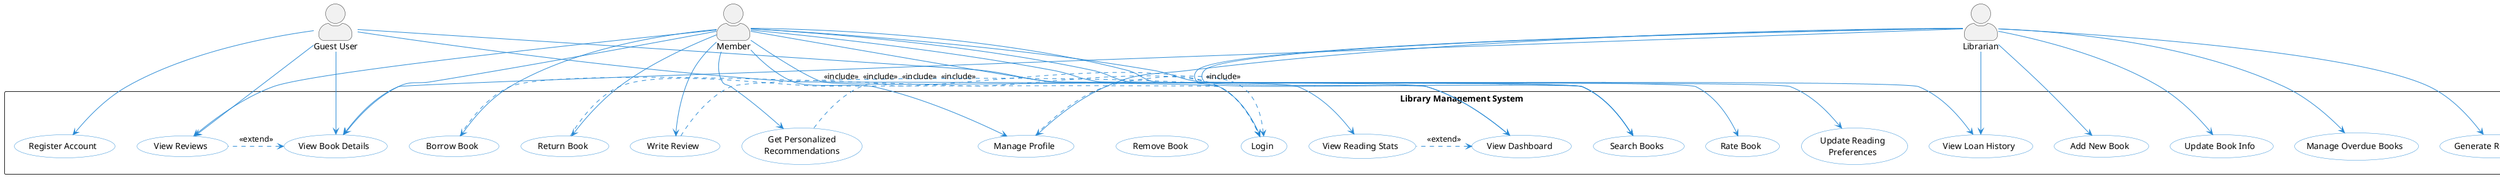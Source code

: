 @startuml Library Management System - Use Cases

skinparam actorStyle awesome
skinparam usecase {
    BackgroundColor White
    BorderColor #2688d4
    ArrowColor #2688d4
}

' Actors
actor "Guest User" as Guest
actor "Member" as Member
actor "Librarian" as Librarian
actor "Admin" as Admin

' Use cases
rectangle "Library Management System" {
    ' Authentication & Profile
    usecase "Register Account" as Register
    usecase "Login" as Login
    usecase "Manage Profile" as ManageProfile
    usecase "View Dashboard" as ViewDashboard

    ' Book Management
    usecase "Search Books" as SearchBooks
    usecase "View Book Details" as ViewBook
    usecase "Add New Book" as AddBook
    usecase "Update Book Info" as UpdateBook
    usecase "Remove Book" as RemoveBook

    ' Loan Management
    usecase "Borrow Book" as BorrowBook
    usecase "Return Book" as ReturnBook
    usecase "View Loan History" as ViewLoans
    usecase "Manage Overdue Books" as ManageOverdue

    ' Reviews & Ratings
    usecase "Write Review" as WriteReview
    usecase "Rate Book" as RateBook
    usecase "View Reviews" as ViewReviews

    ' Recommendations
    usecase "Get Personalized\nRecommendations" as GetRecommendations
    usecase "Update Reading\nPreferences" as UpdatePreferences

    ' Analytics
    usecase "View Reading Stats" as ViewStats
    usecase "Generate Reports" as GenerateReports
    usecase "Monitor System Usage" as MonitorSystem

    ' User Management
    usecase "Manage Users" as ManageUsers
    usecase "Assign Roles" as AssignRoles
}

' Guest User relationships
Guest --> Register
Guest --> Login
Guest --> SearchBooks
Guest --> ViewBook
Guest --> ViewReviews

' Member relationships
Member --> ManageProfile
Member --> ViewDashboard
Member --> SearchBooks
Member --> ViewBook
Member --> BorrowBook
Member --> ReturnBook
Member --> ViewLoans
Member --> WriteReview
Member --> RateBook
Member --> ViewReviews
Member --> GetRecommendations
Member --> UpdatePreferences
Member --> ViewStats

' Librarian relationships
Librarian --> ManageProfile
Librarian --> ViewDashboard
Librarian --> SearchBooks
Librarian --> ViewBook
Librarian --> AddBook
Librarian --> UpdateBook
Librarian --> ManageOverdue
Librarian --> ViewLoans
Librarian --> GenerateReports

' Admin relationships
Admin --> ManageUsers
Admin --> AssignRoles
Admin --> MonitorSystem
Admin --> GenerateReports

' Include relationships
BorrowBook .> Login : <<include>>
ReturnBook .> Login : <<include>>
WriteReview .> Login : <<include>>
ManageProfile .> Login : <<include>>
GetRecommendations .> Login : <<include>>

' Extend relationships
ViewBook <. ViewReviews : <<extend>>
ViewDashboard <. ViewStats : <<extend>>

@enduml
